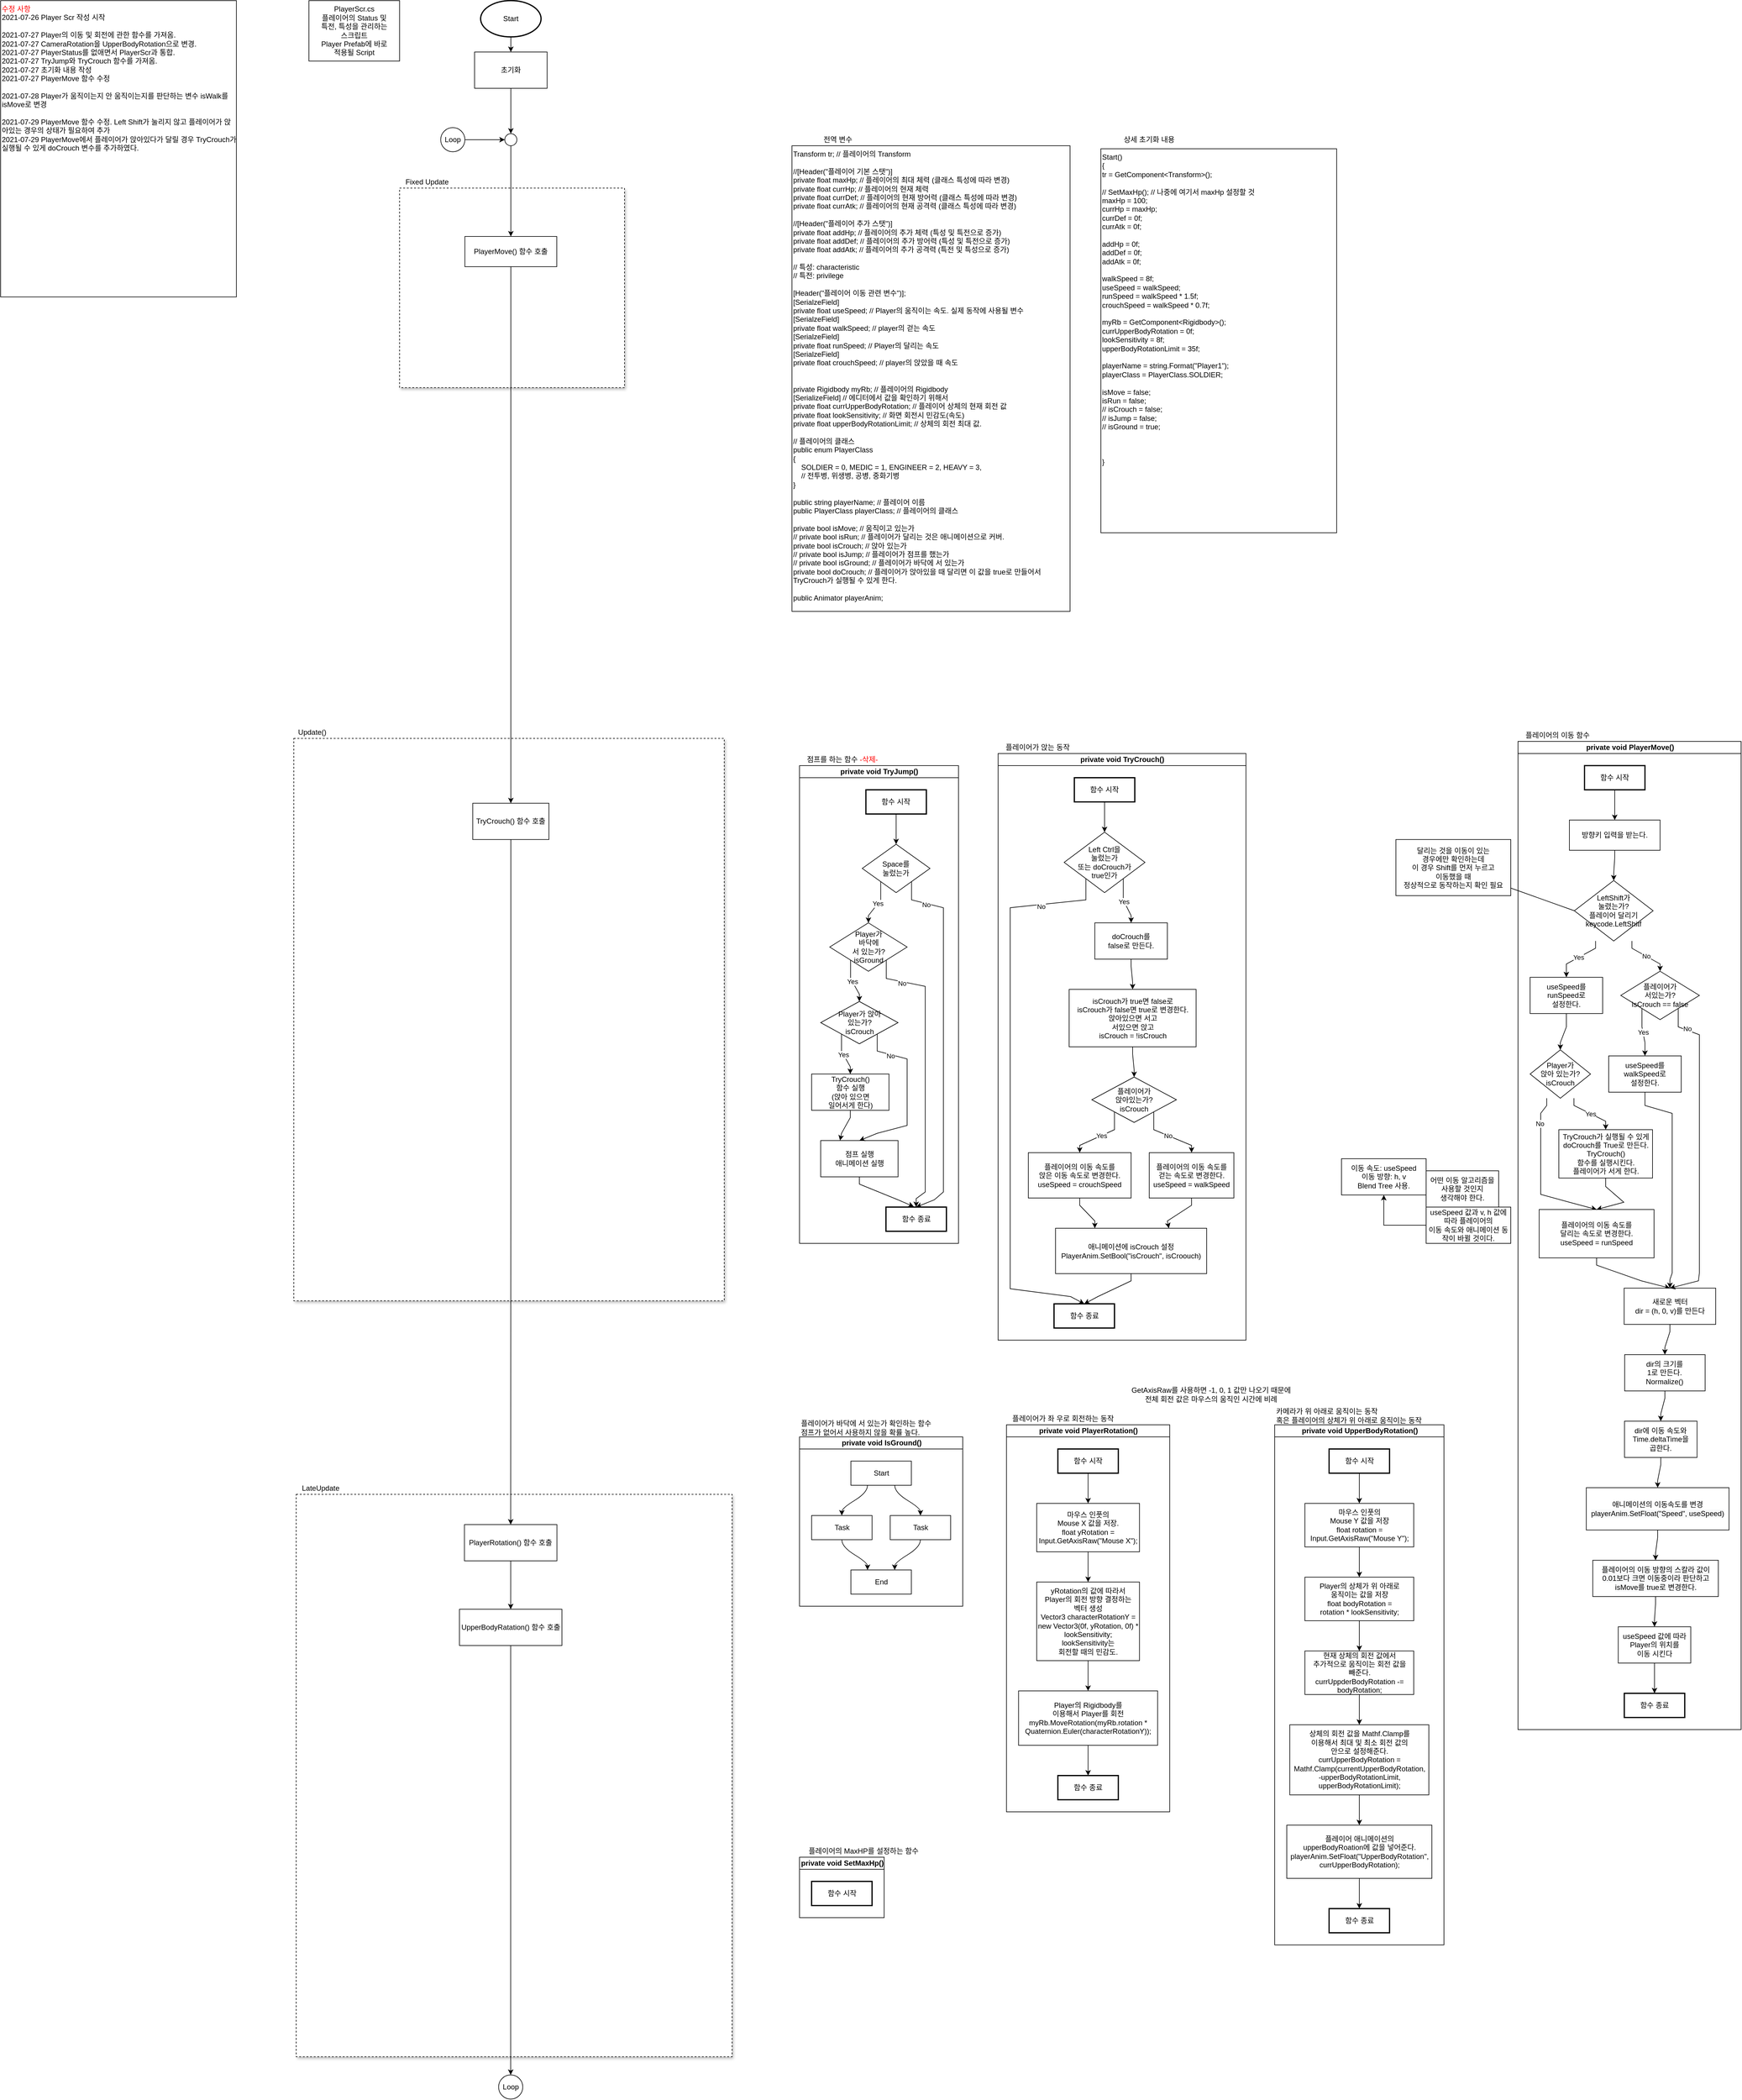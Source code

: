 <mxfile version="13.9.9" type="device"><diagram id="V0F2KRrK1Pfkh-RjJhN5" name="페이지-1"><mxGraphModel dx="2999" dy="1612" grid="1" gridSize="10" guides="1" tooltips="1" connect="1" arrows="1" fold="1" page="1" pageScale="1" pageWidth="827" pageHeight="1169" math="0" shadow="0"><root><mxCell id="0"/><mxCell id="1" parent="0"/><mxCell id="Kobq4BAjlG4EJE6gjgAI-9" value="" style="whiteSpace=wrap;html=1;dashed=1;shadow=1;" vertex="1" parent="1"><mxGeometry x="59" y="2500" width="721" height="930" as="geometry"/></mxCell><mxCell id="7qZHtQeG11-7zBUPtAtL-14" value="" style="rounded=0;whiteSpace=wrap;html=1;shadow=1;fontFamily=Helvetica;dashed=1;" parent="1" vertex="1"><mxGeometry x="55" y="1250" width="712" height="930" as="geometry"/></mxCell><mxCell id="7qZHtQeG11-7zBUPtAtL-5" value="" style="rounded=0;whiteSpace=wrap;html=1;fontFamily=Helvetica;dashed=1;shadow=1;" parent="1" vertex="1"><mxGeometry x="230" y="340" width="372" height="330" as="geometry"/></mxCell><mxCell id="lB25bxZqyWeQpfFWxxOu-1" value="" style="edgeStyle=orthogonalEdgeStyle;rounded=0;orthogonalLoop=1;jettySize=auto;html=1;" parent="1" source="lB25bxZqyWeQpfFWxxOu-2" target="lB25bxZqyWeQpfFWxxOu-3" edge="1"><mxGeometry relative="1" as="geometry"/></mxCell><mxCell id="lB25bxZqyWeQpfFWxxOu-2" value="Start" style="strokeWidth=2;html=1;shape=mxgraph.flowchart.start_1;whiteSpace=wrap;" parent="1" vertex="1"><mxGeometry x="364" y="30" width="100" height="60" as="geometry"/></mxCell><mxCell id="7qZHtQeG11-7zBUPtAtL-8" value="" style="edgeStyle=orthogonalEdgeStyle;rounded=0;orthogonalLoop=1;jettySize=auto;html=1;fontFamily=Helvetica;" parent="1" source="lB25bxZqyWeQpfFWxxOu-3" target="7qZHtQeG11-7zBUPtAtL-7" edge="1"><mxGeometry relative="1" as="geometry"/></mxCell><mxCell id="lB25bxZqyWeQpfFWxxOu-3" value="초기화" style="rounded=0;whiteSpace=wrap;html=1;" parent="1" vertex="1"><mxGeometry x="354" y="115" width="120" height="60" as="geometry"/></mxCell><mxCell id="lB25bxZqyWeQpfFWxxOu-4" value="PlayerScr.cs&lt;br&gt;플레이어의 Status 및&lt;br&gt;특전, 특성을 관리하는&lt;br&gt;스크립트&lt;br&gt;Player Prefab에 바로&lt;br&gt;적용될 Script" style="rounded=0;whiteSpace=wrap;html=1;" parent="1" vertex="1"><mxGeometry x="80" y="30" width="150" height="100" as="geometry"/></mxCell><mxCell id="lB25bxZqyWeQpfFWxxOu-6" value="&lt;span style=&quot;font-family: &amp;#34;helvetica&amp;#34;&quot;&gt;Transform tr; // 플레이어의 Transform&lt;br&gt;&lt;br&gt;//[Header(&quot;플레이어 기본 스탯&quot;)]&lt;/span&gt;&lt;br style=&quot;font-family: &amp;#34;helvetica&amp;#34;&quot;&gt;&lt;span style=&quot;font-family: &amp;#34;helvetica&amp;#34;&quot;&gt;private float maxHp; // 플레이어의 최대 체력 (클래스 특성에 따라 변경)&lt;/span&gt;&lt;br style=&quot;font-family: &amp;#34;helvetica&amp;#34;&quot;&gt;&lt;span style=&quot;font-family: &amp;#34;helvetica&amp;#34;&quot;&gt;private float currHp; // 플레이어의 현재 체력&lt;/span&gt;&lt;br style=&quot;font-family: &amp;#34;helvetica&amp;#34;&quot;&gt;&lt;span style=&quot;font-family: &amp;#34;helvetica&amp;#34;&quot;&gt;private float currDef; // 플레이어의 현재 방어력 (클래스 특성에 따라 변경)&lt;/span&gt;&lt;br style=&quot;font-family: &amp;#34;helvetica&amp;#34;&quot;&gt;&lt;span style=&quot;font-family: &amp;#34;helvetica&amp;#34;&quot;&gt;private float currAtk; // 플레이어의 현재 공격력 (클래스 특성에 따라 변경)&lt;/span&gt;&lt;br style=&quot;font-family: &amp;#34;helvetica&amp;#34;&quot;&gt;&lt;br&gt;//[Header(&quot;플레이어 추가 스탯&quot;)]&lt;br&gt;private float addHp; // 플레이어의 추가 체력 (특성 및 특전으로 증가)&lt;br&gt;private float addDef; // 플레이어의 추가 방어력 (특성 및 특전으로 증가)&lt;br&gt;private float addAtk; // 플레이어의 추가 공격력 (특전 및 특성으로 증가)&lt;br&gt;&lt;br&gt;// 특성: characteristic&lt;br&gt;// 특전: privilege&lt;br&gt;&lt;br&gt;[Header(&quot;플레이어 이동 관련 변수&quot;)];&lt;br&gt;[SerialzeField]&lt;br&gt;private float useSpeed; // Player의 움직이는 속도. 실제 동작에 사용될 변수&lt;br&gt;[SerialzeField]&lt;br&gt;private float walkSpeed; // player의 걷는 속도&lt;br&gt;[SerialzeField]&lt;br&gt;private float runSpeed; // Player의 달리는 속도&lt;br&gt;[SerialzeField]&lt;br&gt;private float crouchSpeed; // player의 앉았을 때 속도&lt;br&gt;&lt;br&gt;&lt;br&gt;private Rigidbody myRb; // 플레이어의 Rigidbody&lt;br&gt;[SerializeField] // 에디터에서 값을 확인하기 위해서&lt;br&gt;private float currUpperBodyRotation; // 플레이어 상체의 현재&amp;nbsp;회전 값&lt;br&gt;private float lookSensitivity; // 화면 회전시 민감도(속도)&lt;br&gt;&lt;span style=&quot;text-align: center&quot;&gt;private float upperBodyRotationLimit; // 상체의 회전 최대 값.&lt;/span&gt;&lt;br&gt;&lt;br&gt;// 플레이어의 클래스&lt;br&gt;public enum PlayerClass&lt;br&gt;{&lt;br&gt;&amp;nbsp; &amp;nbsp; SOLDIER = 0, MEDIC = 1, ENGINEER = 2, HEAVY = 3,&lt;br&gt;&amp;nbsp; &amp;nbsp; // 전투병, 위생병, 공병, 중화기병&lt;br&gt;}&lt;br&gt;&lt;br&gt;public string playerName; // 플레이어 이름&lt;br&gt;public PlayerClass playerClass; // 플레이어의 클래스&lt;br&gt;&lt;br&gt;private bool isMove; // 움직이고 있는가&lt;br&gt;// private bool isRun; // 플레이어가 달리는 것은 애니메이션으로 커버.&lt;br&gt;private bool isCrouch; // 앉아 있는가&lt;br&gt;// private bool isJump; // 플레이어가 점프를 했는가&lt;br&gt;// private bool isGround; // 플레이어가 바닥에 서 있는가&lt;br&gt;private bool doCrouch; // 플레이어가 앉아있을 때 달리면 이 값을 true로 만들어서 TryCrouch가 실행될 수 있게 한다.&lt;br&gt;&lt;br&gt;public Animator playerAnim;" style="rounded=0;whiteSpace=wrap;html=1;align=left;verticalAlign=top;" parent="1" vertex="1"><mxGeometry x="879" y="270" width="460" height="770" as="geometry"/></mxCell><mxCell id="lB25bxZqyWeQpfFWxxOu-7" value="전역 변수" style="text;html=1;strokeColor=none;fillColor=none;align=center;verticalAlign=middle;whiteSpace=wrap;rounded=0;" parent="1" vertex="1"><mxGeometry x="880" y="250" width="150" height="20" as="geometry"/></mxCell><mxCell id="lB25bxZqyWeQpfFWxxOu-8" value="Start()&lt;br&gt;{&lt;br&gt;tr = GetComponent&amp;lt;Transform&amp;gt;();&lt;br&gt;&lt;br&gt;// SetMaxHp(); // 나중에 여기서 maxHp 설정할 것&lt;br&gt;maxHp = 100;&lt;br&gt;currHp = maxHp;&lt;br&gt;currDef = 0f;&lt;br&gt;currAtk = 0f;&lt;br&gt;&lt;br&gt;addHp = 0f;&lt;br&gt;addDef = 0f;&lt;br&gt;addAtk = 0f;&lt;br&gt;&lt;br&gt;walkSpeed = 8f;&lt;br&gt;useSpeed = walkSpeed;&lt;br&gt;runSpeed = walkSpeed * 1.5f;&lt;br&gt;crouchSpeed = walkSpeed * 0.7f;&lt;br&gt;&lt;br&gt;myRb = GetComponent&amp;lt;Rigidbody&amp;gt;();&lt;br&gt;currUpperBodyRotation = 0f;&lt;br&gt;lookSensitivity = 8f;&lt;br&gt;upperBodyRotationLimit = 35f;&lt;br&gt;&lt;br&gt;playerName = string.Format(&quot;Player1&quot;);&lt;br&gt;playerClass = PlayerClass.SOLDIER;&lt;br&gt;&lt;br&gt;isMove = false;&lt;br&gt;isRun = false;&lt;br&gt;// isCrouch = false;&lt;br&gt;// isJump = false;&lt;br&gt;// isGround = true;&lt;br&gt;&lt;br&gt;&lt;br&gt;&lt;br&gt;}" style="rounded=0;whiteSpace=wrap;html=1;align=left;verticalAlign=top;" parent="1" vertex="1"><mxGeometry x="1390" y="275" width="390" height="635" as="geometry"/></mxCell><mxCell id="lB25bxZqyWeQpfFWxxOu-9" value="상세 초기화 내용" style="text;html=1;strokeColor=none;fillColor=none;align=center;verticalAlign=middle;whiteSpace=wrap;rounded=0;" parent="1" vertex="1"><mxGeometry x="1390" y="250" width="160" height="20" as="geometry"/></mxCell><mxCell id="gIxmjfL-Lif10dy3qZAR-3" value="private void PlayerMove()" style="swimlane;html=1;startSize=20;horizontal=1;childLayout=flowLayout;flowOrientation=north;resizable=0;interRankCellSpacing=50;containerType=tree;shadow=0;" parent="1" vertex="1"><mxGeometry x="2080" y="1255" width="369" height="1634" as="geometry"/></mxCell><mxCell id="3bIdBb9hjemFx2wWvx5p-3" style="edgeStyle=orthogonalEdgeStyle;rounded=0;orthogonalLoop=1;jettySize=auto;html=1;entryX=0.5;entryY=0;entryDx=0;entryDy=0;noEdgeStyle=1;orthogonal=1;" parent="gIxmjfL-Lif10dy3qZAR-3" source="gIxmjfL-Lif10dy3qZAR-5" target="3bIdBb9hjemFx2wWvx5p-4" edge="1"><mxGeometry relative="1" as="geometry"><Array as="points"><mxPoint x="160" y="92"/><mxPoint x="160" y="118"/></Array></mxGeometry></mxCell><mxCell id="gIxmjfL-Lif10dy3qZAR-5" value="함수 시작" style="strokeWidth=2;whiteSpace=wrap;html=1;" parent="gIxmjfL-Lif10dy3qZAR-3" vertex="1"><mxGeometry x="110" y="40" width="100" height="40" as="geometry"/></mxCell><mxCell id="gIxmjfL-Lif10dy3qZAR-10" value="LeftShift가&lt;br&gt;눌렸는가?&lt;br&gt;플레이어 달리기&lt;br&gt;keycode.LeftShitf" style="html=1;shape=mxgraph.flowchart.decision;whiteSpace=wrap;align=center;" parent="gIxmjfL-Lif10dy3qZAR-3" vertex="1"><mxGeometry x="93.203" y="230" width="130.26" height="100" as="geometry"/></mxCell><mxCell id="gIxmjfL-Lif10dy3qZAR-15" style="edgeStyle=orthogonalEdgeStyle;rounded=0;orthogonalLoop=1;jettySize=auto;html=1;entryX=0.5;entryY=0;entryDx=0;entryDy=0;noEdgeStyle=1;orthogonal=1;" parent="gIxmjfL-Lif10dy3qZAR-3" source="gIxmjfL-Lif10dy3qZAR-16" target="gIxmjfL-Lif10dy3qZAR-17" edge="1"><mxGeometry relative="1" as="geometry"><Array as="points"><mxPoint x="225.776" y="1536"/><mxPoint x="225.776" y="1562"/></Array></mxGeometry></mxCell><mxCell id="gIxmjfL-Lif10dy3qZAR-16" value="useSpeed 값에 따라&lt;br&gt;Player의 위치를&lt;br&gt;이동 시킨다" style="rounded=0;whiteSpace=wrap;html=1;align=center;" parent="gIxmjfL-Lif10dy3qZAR-3" vertex="1"><mxGeometry x="165.776" y="1464" width="120" height="60" as="geometry"/></mxCell><mxCell id="gIxmjfL-Lif10dy3qZAR-17" value="함수 종료" style="strokeWidth=2;whiteSpace=wrap;html=1;" parent="gIxmjfL-Lif10dy3qZAR-3" vertex="1"><mxGeometry x="175.776" y="1574" width="100" height="40" as="geometry"/></mxCell><mxCell id="gIxmjfL-Lif10dy3qZAR-18" value="Yes" style="edgeStyle=orthogonalEdgeStyle;rounded=0;orthogonalLoop=1;jettySize=auto;html=1;entryX=0.5;entryY=0;entryDx=0;entryDy=0;noEdgeStyle=1;orthogonal=1;" parent="gIxmjfL-Lif10dy3qZAR-3" source="gIxmjfL-Lif10dy3qZAR-10" target="7qZHtQeG11-7zBUPtAtL-89" edge="1"><mxGeometry relative="1" as="geometry"><mxPoint x="4558.561" y="6525" as="sourcePoint"/><Array as="points"><mxPoint x="128.268" y="342"/><mxPoint x="80" y="368"/></Array></mxGeometry></mxCell><mxCell id="gIxmjfL-Lif10dy3qZAR-19" value="No" style="edgeStyle=orthogonalEdgeStyle;rounded=0;orthogonalLoop=1;jettySize=auto;html=1;entryX=0.5;entryY=0;entryDx=0;entryDy=0;noEdgeStyle=1;orthogonal=1;" parent="gIxmjfL-Lif10dy3qZAR-3" source="gIxmjfL-Lif10dy3qZAR-20" target="gIxmjfL-Lif10dy3qZAR-25" edge="1"><mxGeometry x="-0.648" y="-2" relative="1" as="geometry"><Array as="points"><mxPoint x="47.5" y="602"/><mxPoint x="37.5" y="615"/><mxPoint x="37.5" y="749"/><mxPoint x="85" y="762"/></Array><mxPoint as="offset"/></mxGeometry></mxCell><mxCell id="gIxmjfL-Lif10dy3qZAR-20" value="Player가&lt;br&gt;앉아 있는가?&lt;br&gt;isCrouch" style="html=1;shape=mxgraph.flowchart.decision;whiteSpace=wrap;align=center;" parent="gIxmjfL-Lif10dy3qZAR-3" vertex="1"><mxGeometry x="20" y="510" width="100" height="80" as="geometry"/></mxCell><mxCell id="gIxmjfL-Lif10dy3qZAR-21" value="Yes" style="edgeStyle=orthogonalEdgeStyle;rounded=0;orthogonalLoop=1;jettySize=auto;html=1;entryX=0.5;entryY=0;entryDx=0;entryDy=0;entryPerimeter=0;noEdgeStyle=1;orthogonal=1;" parent="gIxmjfL-Lif10dy3qZAR-3" source="gIxmjfL-Lif10dy3qZAR-20" target="gIxmjfL-Lif10dy3qZAR-23" edge="1"><mxGeometry relative="1" as="geometry"><mxPoint x="4583.561" y="6575" as="sourcePoint"/><Array as="points"><mxPoint x="92.5" y="602"/><mxPoint x="145" y="628"/></Array></mxGeometry></mxCell><mxCell id="gIxmjfL-Lif10dy3qZAR-22" style="edgeStyle=orthogonalEdgeStyle;rounded=0;orthogonalLoop=1;jettySize=auto;html=1;entryX=0.5;entryY=0;entryDx=0;entryDy=0;noEdgeStyle=1;orthogonal=1;" parent="gIxmjfL-Lif10dy3qZAR-3" source="gIxmjfL-Lif10dy3qZAR-23" target="gIxmjfL-Lif10dy3qZAR-25" edge="1"><mxGeometry relative="1" as="geometry"><Array as="points"><mxPoint x="145" y="736"/><mxPoint x="175" y="762"/></Array></mxGeometry></mxCell><mxCell id="gIxmjfL-Lif10dy3qZAR-23" value="TryCrouch가 실행될 수 있게 doCrouch를 True로 만든다.&lt;br&gt;TryCrouch()&lt;br&gt;함수를 실행시킨다.&lt;br&gt;플레이어가 서게 한다." style="rounded=0;whiteSpace=wrap;html=1;fontFamily=Helvetica;fontSize=12;fontColor=#000000;align=center;strokeColor=#000000;fillColor=#ffffff;" parent="gIxmjfL-Lif10dy3qZAR-3" vertex="1"><mxGeometry x="67.5" y="642" width="155" height="80" as="geometry"/></mxCell><mxCell id="gIxmjfL-Lif10dy3qZAR-24" style="edgeStyle=orthogonalEdgeStyle;rounded=0;orthogonalLoop=1;jettySize=auto;html=1;entryX=0.5;entryY=0;entryDx=0;entryDy=0;noEdgeStyle=1;orthogonal=1;" parent="gIxmjfL-Lif10dy3qZAR-3" source="gIxmjfL-Lif10dy3qZAR-25" target="3bIdBb9hjemFx2wWvx5p-8" edge="1"><mxGeometry relative="1" as="geometry"><Array as="points"><mxPoint x="130" y="866"/><mxPoint x="204.133" y="892"/></Array></mxGeometry></mxCell><mxCell id="gIxmjfL-Lif10dy3qZAR-25" value="플레이어의 이동 속도를&lt;br&gt;달리는 속도로 변경한다.&lt;br&gt;useSpeed = runSpeed" style="rounded=0;whiteSpace=wrap;html=1;fontFamily=Helvetica;fontSize=12;fontColor=#000000;align=center;strokeColor=#000000;fillColor=#ffffff;" parent="gIxmjfL-Lif10dy3qZAR-3" vertex="1"><mxGeometry x="35" y="774" width="190" height="80" as="geometry"/></mxCell><mxCell id="gIxmjfL-Lif10dy3qZAR-29" style="edgeStyle=orthogonalEdgeStyle;rounded=0;orthogonalLoop=1;jettySize=auto;html=1;entryX=0.5;entryY=0;entryDx=0;entryDy=0;noEdgeStyle=1;orthogonal=1;" parent="gIxmjfL-Lif10dy3qZAR-3" source="gIxmjfL-Lif10dy3qZAR-30" target="3bIdBb9hjemFx2wWvx5p-6" edge="1"><mxGeometry relative="1" as="geometry"><Array as="points"><mxPoint x="230.994" y="1316"/><mxPoint x="227.516" y="1342"/></Array></mxGeometry></mxCell><mxCell id="gIxmjfL-Lif10dy3qZAR-30" value="애니메이션의 이동속도를 변경&lt;br&gt;&lt;span style=&quot;color: rgb(0 , 0 , 0) ; font-family: &amp;#34;helvetica&amp;#34; ; font-size: 12px ; font-style: normal ; font-weight: 400 ; letter-spacing: normal ; text-align: center ; text-indent: 0px ; text-transform: none ; word-spacing: 0px ; background-color: rgb(248 , 249 , 250) ; display: inline ; float: none&quot;&gt;playerAnim.SetFloat(&quot;Speed&quot;, useSpeed)&lt;/span&gt;" style="rounded=0;whiteSpace=wrap;html=1;fontFamily=Helvetica;fontSize=12;fontColor=#000000;align=center;strokeColor=#000000;fillColor=#ffffff;" parent="gIxmjfL-Lif10dy3qZAR-3" vertex="1"><mxGeometry x="112.934" y="1234" width="236.12" height="70" as="geometry"/></mxCell><mxCell id="7qZHtQeG11-7zBUPtAtL-90" style="edgeStyle=orthogonalEdgeStyle;rounded=0;orthogonalLoop=1;jettySize=auto;html=1;entryX=0.5;entryY=0;entryDx=0;entryDy=0;entryPerimeter=0;fontFamily=Helvetica;noEdgeStyle=1;orthogonal=1;" parent="gIxmjfL-Lif10dy3qZAR-3" source="7qZHtQeG11-7zBUPtAtL-89" target="gIxmjfL-Lif10dy3qZAR-20" edge="1"><mxGeometry relative="1" as="geometry"><Array as="points"><mxPoint x="80" y="472"/><mxPoint x="70" y="498"/></Array></mxGeometry></mxCell><mxCell id="7qZHtQeG11-7zBUPtAtL-89" value="useSpeed를 runSpeed로&lt;br&gt;설정한다." style="rounded=0;whiteSpace=wrap;html=1;shadow=0;fontFamily=Helvetica;align=center;" parent="gIxmjfL-Lif10dy3qZAR-3" vertex="1"><mxGeometry x="20" y="390" width="120" height="60" as="geometry"/></mxCell><mxCell id="7qZHtQeG11-7zBUPtAtL-92" value="No" style="edgeStyle=orthogonalEdgeStyle;rounded=0;orthogonalLoop=1;jettySize=auto;html=1;entryX=0.5;entryY=0;entryDx=0;entryDy=0;noEdgeStyle=1;orthogonal=1;" parent="gIxmjfL-Lif10dy3qZAR-3" source="gIxmjfL-Lif10dy3qZAR-10" target="Kobq4BAjlG4EJE6gjgAI-3" edge="1"><mxGeometry relative="1" as="geometry"><Array as="points"><mxPoint x="188.398" y="342"/><mxPoint x="235" y="368"/></Array><mxPoint x="3228.125" y="3570" as="sourcePoint"/></mxGeometry></mxCell><mxCell id="7qZHtQeG11-7zBUPtAtL-96" style="edgeStyle=orthogonalEdgeStyle;rounded=0;orthogonalLoop=1;jettySize=auto;html=1;entryX=0.5;entryY=0;entryDx=0;entryDy=0;fontFamily=Helvetica;noEdgeStyle=1;orthogonal=1;" parent="gIxmjfL-Lif10dy3qZAR-3" source="7qZHtQeG11-7zBUPtAtL-94" target="3bIdBb9hjemFx2wWvx5p-8" edge="1"><mxGeometry relative="1" as="geometry"><Array as="points"><mxPoint x="210" y="602"/><mxPoint x="255" y="615"/><mxPoint x="255" y="749"/><mxPoint x="255" y="749"/><mxPoint x="255" y="879"/><mxPoint x="251.267" y="890"/></Array></mxGeometry></mxCell><mxCell id="7qZHtQeG11-7zBUPtAtL-94" value="useSpeed를 walkSpeed로&lt;br&gt;설정한다." style="rounded=0;whiteSpace=wrap;html=1;shadow=0;fontFamily=Helvetica;align=center;" parent="gIxmjfL-Lif10dy3qZAR-3" vertex="1"><mxGeometry x="150" y="520" width="120" height="60" as="geometry"/></mxCell><mxCell id="3bIdBb9hjemFx2wWvx5p-5" style="edgeStyle=orthogonalEdgeStyle;rounded=0;orthogonalLoop=1;jettySize=auto;html=1;entryX=0.5;entryY=0;entryDx=0;entryDy=0;entryPerimeter=0;noEdgeStyle=1;orthogonal=1;" parent="gIxmjfL-Lif10dy3qZAR-3" source="3bIdBb9hjemFx2wWvx5p-4" target="gIxmjfL-Lif10dy3qZAR-10" edge="1"><mxGeometry relative="1" as="geometry"><Array as="points"><mxPoint x="160" y="192"/><mxPoint x="158.333" y="218"/></Array></mxGeometry></mxCell><mxCell id="3bIdBb9hjemFx2wWvx5p-4" value="방향키 입력을 받는다." style="whiteSpace=wrap;html=1;" parent="gIxmjfL-Lif10dy3qZAR-3" vertex="1"><mxGeometry x="85" y="130" width="150" height="50" as="geometry"/></mxCell><mxCell id="3bIdBb9hjemFx2wWvx5p-7" style="edgeStyle=orthogonalEdgeStyle;rounded=0;orthogonalLoop=1;jettySize=auto;html=1;entryX=0.5;entryY=0;entryDx=0;entryDy=0;noEdgeStyle=1;orthogonal=1;" parent="gIxmjfL-Lif10dy3qZAR-3" source="3bIdBb9hjemFx2wWvx5p-6" target="gIxmjfL-Lif10dy3qZAR-16" edge="1"><mxGeometry relative="1" as="geometry"><Array as="points"><mxPoint x="227.516" y="1426"/><mxPoint x="225.776" y="1452"/></Array></mxGeometry></mxCell><mxCell id="3bIdBb9hjemFx2wWvx5p-6" value="&lt;span style=&quot;color: rgb(0 , 0 , 0) ; font-family: &amp;#34;helvetica&amp;#34; ; font-size: 12px ; font-style: normal ; font-weight: 400 ; letter-spacing: normal ; text-align: center ; text-indent: 0px ; text-transform: none ; word-spacing: 0px ; background-color: rgb(248 , 249 , 250) ; display: inline ; float: none&quot;&gt;플레이어의 이동 방향의 스칼라 값이&lt;br&gt;0.01보다 크면 이동중이라 판단하고&lt;br&gt;isMove를 true로 변경한다.&lt;/span&gt;" style="whiteSpace=wrap;html=1;" parent="gIxmjfL-Lif10dy3qZAR-3" vertex="1"><mxGeometry x="123.691" y="1354" width="207.65" height="60" as="geometry"/></mxCell><mxCell id="3bIdBb9hjemFx2wWvx5p-8" value="새로운 벡터&lt;br&gt;dir = (h, 0, v)를 만든다" style="whiteSpace=wrap;html=1;" parent="gIxmjfL-Lif10dy3qZAR-3" vertex="1"><mxGeometry x="175.567" y="904" width="151.4" height="60" as="geometry"/></mxCell><mxCell id="3bIdBb9hjemFx2wWvx5p-9" value="dir의 크기를&lt;br&gt;1로 만든다.&lt;br&gt;Normalize()" style="whiteSpace=wrap;html=1;" parent="gIxmjfL-Lif10dy3qZAR-3" vertex="1"><mxGeometry x="176.41" y="1014" width="133.09" height="60" as="geometry"/></mxCell><mxCell id="3bIdBb9hjemFx2wWvx5p-11" style="edgeStyle=orthogonalEdgeStyle;rounded=0;orthogonalLoop=1;jettySize=auto;html=1;entryX=0.5;entryY=0;entryDx=0;entryDy=0;noEdgeStyle=1;orthogonal=1;" parent="gIxmjfL-Lif10dy3qZAR-3" source="3bIdBb9hjemFx2wWvx5p-8" target="3bIdBb9hjemFx2wWvx5p-9" edge="1"><mxGeometry relative="1" as="geometry"><Array as="points"><mxPoint x="251.267" y="976"/><mxPoint x="242.955" y="1002"/></Array></mxGeometry></mxCell><mxCell id="3bIdBb9hjemFx2wWvx5p-15" style="edgeStyle=orthogonalEdgeStyle;rounded=0;orthogonalLoop=1;jettySize=auto;html=1;entryX=0.5;entryY=0;entryDx=0;entryDy=0;noEdgeStyle=1;orthogonal=1;" parent="gIxmjfL-Lif10dy3qZAR-3" source="3bIdBb9hjemFx2wWvx5p-10" target="gIxmjfL-Lif10dy3qZAR-30" edge="1"><mxGeometry relative="1" as="geometry"><Array as="points"><mxPoint x="236.169" y="1196"/><mxPoint x="230.994" y="1222"/></Array></mxGeometry></mxCell><mxCell id="3bIdBb9hjemFx2wWvx5p-10" value="dir에 이동 속도와&lt;br&gt;Time.deltaTime을&lt;br&gt;곱한다." style="whiteSpace=wrap;html=1;" parent="gIxmjfL-Lif10dy3qZAR-3" vertex="1"><mxGeometry x="176.169" y="1124" width="120" height="60" as="geometry"/></mxCell><mxCell id="3bIdBb9hjemFx2wWvx5p-12" style="edgeStyle=orthogonalEdgeStyle;rounded=0;orthogonalLoop=1;jettySize=auto;html=1;entryX=0.5;entryY=0;entryDx=0;entryDy=0;noEdgeStyle=1;orthogonal=1;" parent="gIxmjfL-Lif10dy3qZAR-3" source="3bIdBb9hjemFx2wWvx5p-9" target="3bIdBb9hjemFx2wWvx5p-10" edge="1"><mxGeometry relative="1" as="geometry"><Array as="points"><mxPoint x="242.955" y="1086"/><mxPoint x="236.169" y="1112"/></Array></mxGeometry></mxCell><mxCell id="Kobq4BAjlG4EJE6gjgAI-4" value="Yes" style="edgeStyle=orthogonalEdgeStyle;rounded=0;orthogonalLoop=1;jettySize=auto;html=1;entryX=0.5;entryY=0;entryDx=0;entryDy=0;noEdgeStyle=1;orthogonal=1;" edge="1" parent="gIxmjfL-Lif10dy3qZAR-3" source="Kobq4BAjlG4EJE6gjgAI-3" target="7qZHtQeG11-7zBUPtAtL-94"><mxGeometry relative="1" as="geometry"><Array as="points"><mxPoint x="205" y="472"/><mxPoint x="210" y="498"/></Array></mxGeometry></mxCell><mxCell id="Kobq4BAjlG4EJE6gjgAI-5" value="No" style="edgeStyle=orthogonalEdgeStyle;rounded=0;orthogonalLoop=1;jettySize=auto;html=1;entryX=0.5;entryY=0;entryDx=0;entryDy=0;noEdgeStyle=1;orthogonal=1;" edge="1" parent="gIxmjfL-Lif10dy3qZAR-3" source="Kobq4BAjlG4EJE6gjgAI-3" target="3bIdBb9hjemFx2wWvx5p-8"><mxGeometry x="-0.825" y="2" relative="1" as="geometry"><Array as="points"><mxPoint x="265" y="472"/><mxPoint x="300" y="485"/><mxPoint x="300" y="615"/><mxPoint x="300" y="615"/><mxPoint x="300" y="749"/><mxPoint x="300" y="749"/><mxPoint x="300" y="879"/><mxPoint x="298.4" y="892"/></Array><mxPoint y="-1" as="offset"/></mxGeometry></mxCell><mxCell id="Kobq4BAjlG4EJE6gjgAI-3" value="플레이어가&lt;br&gt;서있는가?&lt;br&gt;isCrouch == false" style="rhombus;whiteSpace=wrap;html=1;" vertex="1" parent="gIxmjfL-Lif10dy3qZAR-3"><mxGeometry x="170" y="380" width="130" height="80" as="geometry"/></mxCell><mxCell id="gIxmjfL-Lif10dy3qZAR-31" value="어떤 이동 알고리즘을&lt;br&gt;사용할 것인지&lt;br&gt;생각해야 한다." style="rounded=0;whiteSpace=wrap;html=1;" parent="1" vertex="1"><mxGeometry x="1928" y="1965" width="120" height="60" as="geometry"/></mxCell><mxCell id="gIxmjfL-Lif10dy3qZAR-32" value="" style="edgeStyle=orthogonalEdgeStyle;rounded=0;orthogonalLoop=1;jettySize=auto;html=1;exitX=0;exitY=0.5;exitDx=0;exitDy=0;" parent="1" source="gIxmjfL-Lif10dy3qZAR-33" target="gIxmjfL-Lif10dy3qZAR-34" edge="1"><mxGeometry relative="1" as="geometry"/></mxCell><mxCell id="gIxmjfL-Lif10dy3qZAR-33" value="useSpeed 값과 v, h 값에 따라 플레이어의&lt;br&gt;이동 속도와 애니메이션 동작이 바뀔 것이다." style="rounded=0;whiteSpace=wrap;html=1;" parent="1" vertex="1"><mxGeometry x="1928" y="2025" width="140" height="60" as="geometry"/></mxCell><mxCell id="gIxmjfL-Lif10dy3qZAR-34" value="이동 속도: useSpeed&lt;br&gt;이동 방향: h, v&lt;br&gt;Blend Tree 사용." style="rounded=0;whiteSpace=wrap;html=1;" parent="1" vertex="1"><mxGeometry x="1788" y="1945" width="140" height="60" as="geometry"/></mxCell><mxCell id="gIxmjfL-Lif10dy3qZAR-35" value="플레이어의 이동 함수" style="text;html=1;align=center;verticalAlign=middle;resizable=0;points=[];autosize=1;" parent="1" vertex="1"><mxGeometry x="2080" y="1235" width="130" height="20" as="geometry"/></mxCell><mxCell id="gIxmjfL-Lif10dy3qZAR-36" value="private void PlayerRotation()" style="swimlane;html=1;startSize=20;horizontal=1;childLayout=flowLayout;flowOrientation=north;resizable=0;interRankCellSpacing=50;containerType=tree;shadow=0;" parent="1" vertex="1"><mxGeometry x="1233.85" y="2385" width="270" height="640" as="geometry"/></mxCell><mxCell id="gIxmjfL-Lif10dy3qZAR-37" value="함수 시작" style="strokeWidth=2;whiteSpace=wrap;html=1;" parent="gIxmjfL-Lif10dy3qZAR-36" vertex="1"><mxGeometry x="85" y="40" width="100" height="40" as="geometry"/></mxCell><mxCell id="gIxmjfL-Lif10dy3qZAR-38" value="" style="edgeStyle=orthogonalEdgeStyle;rounded=0;orthogonalLoop=1;jettySize=auto;html=1;noEdgeStyle=1;orthogonal=1;" parent="gIxmjfL-Lif10dy3qZAR-36" source="gIxmjfL-Lif10dy3qZAR-37" target="gIxmjfL-Lif10dy3qZAR-39" edge="1"><mxGeometry relative="1" as="geometry"><Array as="points"><mxPoint x="135" y="92"/><mxPoint x="135" y="118"/></Array></mxGeometry></mxCell><mxCell id="gIxmjfL-Lif10dy3qZAR-39" value="마우스 인풋의&lt;br&gt;Mouse X 값을 저장.&lt;br&gt;float yRotation = Input.GetAxisRaw(&quot;Mouse X&quot;);" style="whiteSpace=wrap;html=1;" parent="gIxmjfL-Lif10dy3qZAR-36" vertex="1"><mxGeometry x="50" y="130" width="170" height="80" as="geometry"/></mxCell><mxCell id="gIxmjfL-Lif10dy3qZAR-40" value="함수 종료" style="strokeWidth=2;whiteSpace=wrap;html=1;" parent="gIxmjfL-Lif10dy3qZAR-36" vertex="1"><mxGeometry x="85" y="580" width="100" height="40" as="geometry"/></mxCell><mxCell id="gIxmjfL-Lif10dy3qZAR-41" value="" style="edgeStyle=orthogonalEdgeStyle;rounded=0;orthogonalLoop=1;jettySize=auto;html=1;noEdgeStyle=1;orthogonal=1;" parent="gIxmjfL-Lif10dy3qZAR-36" source="gIxmjfL-Lif10dy3qZAR-39" target="gIxmjfL-Lif10dy3qZAR-42" edge="1"><mxGeometry relative="1" as="geometry"><mxPoint x="1479.85" y="2785" as="sourcePoint"/><Array as="points"><mxPoint x="135" y="222"/><mxPoint x="135" y="248"/></Array></mxGeometry></mxCell><mxCell id="gIxmjfL-Lif10dy3qZAR-42" value="yRotation의 값에 따라서&lt;br&gt;Player의 회전 방향 결정하는&lt;br&gt;벡터 생성&lt;br&gt;Vector3 characterRotationY = new Vector3(0f, yRotation, 0f) * lookSensitivity;&lt;br&gt;lookSensitivity는&lt;br&gt;회전할 때의 민감도." style="whiteSpace=wrap;html=1;" parent="gIxmjfL-Lif10dy3qZAR-36" vertex="1"><mxGeometry x="50" y="260" width="170" height="130" as="geometry"/></mxCell><mxCell id="gIxmjfL-Lif10dy3qZAR-43" value="" style="edgeStyle=orthogonalEdgeStyle;rounded=0;orthogonalLoop=1;jettySize=auto;html=1;noEdgeStyle=1;orthogonal=1;" parent="gIxmjfL-Lif10dy3qZAR-36" source="gIxmjfL-Lif10dy3qZAR-42" target="gIxmjfL-Lif10dy3qZAR-45" edge="1"><mxGeometry relative="1" as="geometry"><mxPoint x="1439.85" y="2865" as="sourcePoint"/><Array as="points"><mxPoint x="135" y="402"/><mxPoint x="135" y="428"/></Array></mxGeometry></mxCell><mxCell id="gIxmjfL-Lif10dy3qZAR-44" style="edgeStyle=orthogonalEdgeStyle;rounded=0;orthogonalLoop=1;jettySize=auto;html=1;entryX=0.5;entryY=0;entryDx=0;entryDy=0;noEdgeStyle=1;orthogonal=1;" parent="gIxmjfL-Lif10dy3qZAR-36" source="gIxmjfL-Lif10dy3qZAR-45" target="gIxmjfL-Lif10dy3qZAR-40" edge="1"><mxGeometry relative="1" as="geometry"><Array as="points"><mxPoint x="135" y="542"/><mxPoint x="135" y="568"/></Array></mxGeometry></mxCell><mxCell id="gIxmjfL-Lif10dy3qZAR-45" value="Player의 Rigidbody를&lt;br&gt;이용해서 Player를 회전&lt;br&gt;myRb.MoveRotation(myRb.rotation * Quaternion.Euler(characterRotationY));" style="whiteSpace=wrap;html=1;" parent="gIxmjfL-Lif10dy3qZAR-36" vertex="1"><mxGeometry x="20" y="440" width="230" height="90" as="geometry"/></mxCell><mxCell id="gIxmjfL-Lif10dy3qZAR-46" value="private void UpperBodyRotation()" style="swimlane;html=1;startSize=20;horizontal=1;childLayout=flowLayout;flowOrientation=north;resizable=0;interRankCellSpacing=50;containerType=tree;shadow=0;" parent="1" vertex="1"><mxGeometry x="1677.5" y="2385" width="280" height="860" as="geometry"/></mxCell><mxCell id="gIxmjfL-Lif10dy3qZAR-47" value="함수 시작" style="strokeWidth=2;whiteSpace=wrap;html=1;" parent="gIxmjfL-Lif10dy3qZAR-46" vertex="1"><mxGeometry x="90" y="40" width="100" height="40" as="geometry"/></mxCell><mxCell id="gIxmjfL-Lif10dy3qZAR-48" value="" style="edgeStyle=orthogonalEdgeStyle;rounded=0;orthogonalLoop=1;jettySize=auto;html=1;noEdgeStyle=1;orthogonal=1;" parent="gIxmjfL-Lif10dy3qZAR-46" source="gIxmjfL-Lif10dy3qZAR-47" target="gIxmjfL-Lif10dy3qZAR-49" edge="1"><mxGeometry relative="1" as="geometry"><Array as="points"><mxPoint x="140" y="92"/><mxPoint x="140" y="118"/></Array></mxGeometry></mxCell><mxCell id="gIxmjfL-Lif10dy3qZAR-49" value="마우스 인풋의&lt;br&gt;Mouse Y 값을 저장&lt;br&gt;float rotation = Input.GetAxisRaw(&quot;Mouse Y&quot;);" style="whiteSpace=wrap;html=1;" parent="gIxmjfL-Lif10dy3qZAR-46" vertex="1"><mxGeometry x="50" y="130" width="180" height="72" as="geometry"/></mxCell><mxCell id="gIxmjfL-Lif10dy3qZAR-50" value="" style="edgeStyle=orthogonalEdgeStyle;rounded=0;orthogonalLoop=1;jettySize=auto;html=1;noEdgeStyle=1;orthogonal=1;" parent="gIxmjfL-Lif10dy3qZAR-46" source="gIxmjfL-Lif10dy3qZAR-49" target="gIxmjfL-Lif10dy3qZAR-51" edge="1"><mxGeometry relative="1" as="geometry"><mxPoint x="2008.5" y="2945" as="sourcePoint"/><Array as="points"><mxPoint x="140" y="214"/><mxPoint x="140" y="240"/></Array></mxGeometry></mxCell><mxCell id="gIxmjfL-Lif10dy3qZAR-51" value="Player의 상체가 위 아래로&lt;br&gt;움직이는 값을 저장&lt;br&gt;float bodyRotation =&lt;br&gt;rotation * lookSensitivity;" style="whiteSpace=wrap;html=1;" parent="gIxmjfL-Lif10dy3qZAR-46" vertex="1"><mxGeometry x="50" y="252" width="180" height="72" as="geometry"/></mxCell><mxCell id="gIxmjfL-Lif10dy3qZAR-52" value="" style="edgeStyle=orthogonalEdgeStyle;rounded=0;orthogonalLoop=1;jettySize=auto;html=1;noEdgeStyle=1;orthogonal=1;" parent="gIxmjfL-Lif10dy3qZAR-46" source="gIxmjfL-Lif10dy3qZAR-51" target="gIxmjfL-Lif10dy3qZAR-53" edge="1"><mxGeometry relative="1" as="geometry"><mxPoint x="1988.5" y="3027" as="sourcePoint"/><Array as="points"><mxPoint x="140" y="336"/><mxPoint x="140" y="362"/></Array></mxGeometry></mxCell><mxCell id="gIxmjfL-Lif10dy3qZAR-53" value="현재 상체의 회전 값에서&lt;br&gt;추가적으로 움직이는 회전 값을&lt;br&gt;빼준다.&lt;br&gt;currUppderBodyRotation -= bodyRotation;" style="whiteSpace=wrap;html=1;" parent="gIxmjfL-Lif10dy3qZAR-46" vertex="1"><mxGeometry x="50" y="374" width="180" height="72" as="geometry"/></mxCell><mxCell id="gIxmjfL-Lif10dy3qZAR-54" value="" style="edgeStyle=orthogonalEdgeStyle;rounded=0;orthogonalLoop=1;jettySize=auto;html=1;noEdgeStyle=1;orthogonal=1;" parent="gIxmjfL-Lif10dy3qZAR-46" source="gIxmjfL-Lif10dy3qZAR-53" target="gIxmjfL-Lif10dy3qZAR-55" edge="1"><mxGeometry relative="1" as="geometry"><mxPoint x="1968.5" y="3109" as="sourcePoint"/><Array as="points"><mxPoint x="140" y="458"/><mxPoint x="140" y="484"/></Array></mxGeometry></mxCell><mxCell id="gIxmjfL-Lif10dy3qZAR-55" value="상체의 회전 값을 Mathf.Clamp를&lt;br&gt;이용해서 최대 및 최소 회전 값의&lt;br&gt;안으로 설정해준다.&lt;br&gt;currUpperBodyRotation =&lt;br&gt;Mathf.Clamp(currentUpperBodyRotation,&lt;br&gt;-upperBodyRotationLimit,&lt;br&gt;upperBodyRotationLimit);" style="whiteSpace=wrap;html=1;" parent="gIxmjfL-Lif10dy3qZAR-46" vertex="1"><mxGeometry x="25" y="496" width="230" height="116" as="geometry"/></mxCell><mxCell id="gIxmjfL-Lif10dy3qZAR-56" value="" style="edgeStyle=orthogonalEdgeStyle;rounded=0;orthogonalLoop=1;jettySize=auto;html=1;noEdgeStyle=1;orthogonal=1;" parent="gIxmjfL-Lif10dy3qZAR-46" source="gIxmjfL-Lif10dy3qZAR-55" target="gIxmjfL-Lif10dy3qZAR-58" edge="1"><mxGeometry relative="1" as="geometry"><mxPoint x="1952.5" y="3111.0" as="sourcePoint"/><Array as="points"><mxPoint x="140" y="624"/><mxPoint x="140" y="650"/></Array></mxGeometry></mxCell><mxCell id="gIxmjfL-Lif10dy3qZAR-57" style="edgeStyle=orthogonalEdgeStyle;rounded=0;orthogonalLoop=1;jettySize=auto;html=1;entryX=0.5;entryY=0;entryDx=0;entryDy=0;noEdgeStyle=1;orthogonal=1;" parent="gIxmjfL-Lif10dy3qZAR-46" source="gIxmjfL-Lif10dy3qZAR-58" target="gIxmjfL-Lif10dy3qZAR-59" edge="1"><mxGeometry relative="1" as="geometry"><Array as="points"><mxPoint x="140" y="762"/><mxPoint x="140" y="788"/></Array></mxGeometry></mxCell><mxCell id="gIxmjfL-Lif10dy3qZAR-58" value="플레이어 애니메이션의&lt;br&gt;upperBodyRoation에 값을 넣어준다.&lt;br&gt;playerAnim.SetFloat(&quot;UpperBodyRotation&quot;, currUpperBodyRotation);" style="whiteSpace=wrap;html=1;" parent="gIxmjfL-Lif10dy3qZAR-46" vertex="1"><mxGeometry x="20" y="662" width="240" height="88" as="geometry"/></mxCell><mxCell id="gIxmjfL-Lif10dy3qZAR-59" value="함수 종료" style="strokeWidth=2;whiteSpace=wrap;html=1;" parent="gIxmjfL-Lif10dy3qZAR-46" vertex="1"><mxGeometry x="90" y="800" width="100" height="40" as="geometry"/></mxCell><mxCell id="gIxmjfL-Lif10dy3qZAR-60" value="카메라가 위 아래로 움직이는 동작&lt;br&gt;혹은 플레이어의 상체가 위 아래로 움직이는 동작" style="text;html=1;align=left;verticalAlign=middle;resizable=0;points=[];autosize=1;" parent="1" vertex="1"><mxGeometry x="1677.5" y="2355" width="280" height="30" as="geometry"/></mxCell><mxCell id="gIxmjfL-Lif10dy3qZAR-61" value="플레이어가 좌 우로 회전하는 동작" style="text;html=1;align=center;verticalAlign=middle;resizable=0;points=[];autosize=1;" parent="1" vertex="1"><mxGeometry x="1226.85" y="2365" width="200" height="20" as="geometry"/></mxCell><mxCell id="7qZHtQeG11-7zBUPtAtL-2" value="&lt;font color=&quot;#ff0000&quot;&gt;수정 사항&lt;br&gt;&lt;/font&gt;2021-07-26 Player Scr 작성 시작&lt;br&gt;&lt;br&gt;2021-07-27 Player의 이동 및 회전에 관한 함수를 가져옴.&lt;br&gt;&lt;span&gt;2021-07-27 CameraRotation을 UpperBodyRotation으로 변경.&lt;br&gt;2021-07-27 PlayerStatus를 없애면서 PlayerScr과 통합.&lt;br&gt;2021-07-27 TryJump와 TryCrouch 함수를 가져옴.&lt;br&gt;2021-07-27 초기화 내용 작성&lt;br&gt;2021-07-27 PlayerMove 함수 수정&lt;br&gt;&lt;br&gt;2021-07-28 Player가 움직이는지 안 움직이는지를 판단하는 변수 isWalk를 isMove로 변경&lt;br&gt;&lt;br&gt;2021-07-29 PlayerMove 함수 수정. Left Shift가 눌리지 않고 플레이어가 앉아있는 경우의 상태가 필요하여 추가&lt;br&gt;2021-07-29 PlayerMove에서 플레이어가 앉아있다가 달릴 경우 TryCrouch가 실행될 수 있게 doCrouch 변수를 추가하였다.&lt;br&gt;&lt;br&gt;&lt;/span&gt;" style="rounded=0;whiteSpace=wrap;html=1;align=left;verticalAlign=top;fontFamily=Helvetica;" parent="1" vertex="1"><mxGeometry x="-430" y="30" width="390" height="490" as="geometry"/></mxCell><mxCell id="7qZHtQeG11-7zBUPtAtL-16" style="edgeStyle=orthogonalEdgeStyle;rounded=0;orthogonalLoop=1;jettySize=auto;html=1;fontFamily=Helvetica;entryX=0.5;entryY=0;entryDx=0;entryDy=0;" parent="1" source="7qZHtQeG11-7zBUPtAtL-3" target="7qZHtQeG11-7zBUPtAtL-65" edge="1"><mxGeometry relative="1" as="geometry"/></mxCell><mxCell id="7qZHtQeG11-7zBUPtAtL-3" value="PlayerMove() 함수 호출" style="rounded=0;whiteSpace=wrap;html=1;" parent="1" vertex="1"><mxGeometry x="338" y="420" width="152" height="50" as="geometry"/></mxCell><mxCell id="7qZHtQeG11-7zBUPtAtL-6" value="Fixed Update" style="text;html=1;align=center;verticalAlign=middle;resizable=0;points=[];autosize=1;fontFamily=Helvetica;" parent="1" vertex="1"><mxGeometry x="230" y="320" width="90" height="20" as="geometry"/></mxCell><mxCell id="7qZHtQeG11-7zBUPtAtL-9" value="" style="edgeStyle=orthogonalEdgeStyle;rounded=0;orthogonalLoop=1;jettySize=auto;html=1;fontFamily=Helvetica;entryX=0.5;entryY=0;entryDx=0;entryDy=0;" parent="1" source="7qZHtQeG11-7zBUPtAtL-7" target="7qZHtQeG11-7zBUPtAtL-3" edge="1"><mxGeometry relative="1" as="geometry"><mxPoint x="420" y="1140" as="targetPoint"/></mxGeometry></mxCell><mxCell id="7qZHtQeG11-7zBUPtAtL-7" value="" style="ellipse;whiteSpace=wrap;html=1;aspect=fixed;shadow=0;fontFamily=Helvetica;" parent="1" vertex="1"><mxGeometry x="404" y="250" width="20" height="20" as="geometry"/></mxCell><mxCell id="7qZHtQeG11-7zBUPtAtL-11" value="" style="edgeStyle=orthogonalEdgeStyle;rounded=0;orthogonalLoop=1;jettySize=auto;html=1;fontFamily=Helvetica;" parent="1" source="7qZHtQeG11-7zBUPtAtL-10" target="7qZHtQeG11-7zBUPtAtL-7" edge="1"><mxGeometry relative="1" as="geometry"/></mxCell><mxCell id="7qZHtQeG11-7zBUPtAtL-10" value="Loop" style="ellipse;whiteSpace=wrap;html=1;aspect=fixed;shadow=0;fontFamily=Helvetica;" parent="1" vertex="1"><mxGeometry x="298" y="240" width="40" height="40" as="geometry"/></mxCell><mxCell id="7qZHtQeG11-7zBUPtAtL-15" value="Update()" style="text;html=1;align=center;verticalAlign=middle;resizable=0;points=[];autosize=1;fontFamily=Helvetica;" parent="1" vertex="1"><mxGeometry x="55" y="1230" width="60" height="20" as="geometry"/></mxCell><mxCell id="7qZHtQeG11-7zBUPtAtL-71" value="" style="edgeStyle=orthogonalEdgeStyle;rounded=0;orthogonalLoop=1;jettySize=auto;html=1;fontFamily=Helvetica;" parent="1" source="7qZHtQeG11-7zBUPtAtL-17" target="7qZHtQeG11-7zBUPtAtL-70" edge="1"><mxGeometry relative="1" as="geometry"/></mxCell><mxCell id="7qZHtQeG11-7zBUPtAtL-17" value="PlayerRotation() 함수 호출" style="whiteSpace=wrap;html=1;shadow=0;fontFamily=Helvetica;" parent="1" vertex="1"><mxGeometry x="337.25" y="2550" width="153" height="60" as="geometry"/></mxCell><mxCell id="7qZHtQeG11-7zBUPtAtL-18" value="private void TryJump()" style="swimlane;html=1;startSize=20;horizontal=1;childLayout=flowLayout;flowOrientation=north;resizable=0;interRankCellSpacing=50;containerType=tree;shadow=0;" parent="1" vertex="1"><mxGeometry x="891.5" y="1295" width="263" height="790" as="geometry"/></mxCell><mxCell id="7qZHtQeG11-7zBUPtAtL-19" style="edgeStyle=orthogonalEdgeStyle;rounded=0;orthogonalLoop=1;jettySize=auto;html=1;entryX=0.5;entryY=0;entryDx=0;entryDy=0;noEdgeStyle=1;orthogonal=1;" parent="7qZHtQeG11-7zBUPtAtL-18" source="7qZHtQeG11-7zBUPtAtL-20" target="7qZHtQeG11-7zBUPtAtL-23" edge="1"><mxGeometry relative="1" as="geometry"><Array as="points"><mxPoint x="159.815" y="92"/><mxPoint x="159.815" y="118"/></Array></mxGeometry></mxCell><mxCell id="7qZHtQeG11-7zBUPtAtL-20" value="함수 시작" style="strokeWidth=2;whiteSpace=wrap;html=1;" parent="7qZHtQeG11-7zBUPtAtL-18" vertex="1"><mxGeometry x="109.815" y="40" width="100" height="40" as="geometry"/></mxCell><mxCell id="7qZHtQeG11-7zBUPtAtL-21" value="Yes" style="edgeStyle=orthogonalEdgeStyle;rounded=0;orthogonalLoop=1;jettySize=auto;html=1;entryX=0.5;entryY=0;entryDx=0;entryDy=0;noEdgeStyle=1;orthogonal=1;" parent="7qZHtQeG11-7zBUPtAtL-18" source="7qZHtQeG11-7zBUPtAtL-23" target="7qZHtQeG11-7zBUPtAtL-26" edge="1"><mxGeometry relative="1" as="geometry"><Array as="points"><mxPoint x="134.315" y="222"/><mxPoint x="114" y="248"/></Array></mxGeometry></mxCell><mxCell id="7qZHtQeG11-7zBUPtAtL-22" value="No" style="edgeStyle=orthogonalEdgeStyle;rounded=0;orthogonalLoop=1;jettySize=auto;html=1;entryX=0.5;entryY=0;entryDx=0;entryDy=0;noEdgeStyle=1;orthogonal=1;" parent="7qZHtQeG11-7zBUPtAtL-18" source="7qZHtQeG11-7zBUPtAtL-23" target="7qZHtQeG11-7zBUPtAtL-27" edge="1"><mxGeometry x="-0.815" y="-2" relative="1" as="geometry"><Array as="points"><mxPoint x="185.315" y="222"/><mxPoint x="238" y="235"/><mxPoint x="238" y="365"/><mxPoint x="238" y="365"/><mxPoint x="238" y="485"/><mxPoint x="238" y="485"/><mxPoint x="238" y="595"/><mxPoint x="238" y="595"/><mxPoint x="238" y="705"/><mxPoint x="223" y="718"/></Array><mxPoint as="offset"/></mxGeometry></mxCell><mxCell id="7qZHtQeG11-7zBUPtAtL-23" value="Space를&lt;br&gt;눌렀는가" style="rhombus;whiteSpace=wrap;html=1;rounded=0;" parent="7qZHtQeG11-7zBUPtAtL-18" vertex="1"><mxGeometry x="103.815" y="130" width="112" height="80" as="geometry"/></mxCell><mxCell id="7qZHtQeG11-7zBUPtAtL-24" value="Yes" style="edgeStyle=orthogonalEdgeStyle;rounded=0;orthogonalLoop=1;jettySize=auto;html=1;entryX=0.5;entryY=0;entryDx=0;entryDy=0;noEdgeStyle=1;orthogonal=1;" parent="7qZHtQeG11-7zBUPtAtL-18" source="7qZHtQeG11-7zBUPtAtL-26" target="7qZHtQeG11-7zBUPtAtL-28" edge="1"><mxGeometry relative="1" as="geometry"><Array as="points"><mxPoint x="84.5" y="352"/><mxPoint x="99" y="378"/></Array></mxGeometry></mxCell><mxCell id="7qZHtQeG11-7zBUPtAtL-25" value="No" style="edgeStyle=orthogonalEdgeStyle;rounded=0;orthogonalLoop=1;jettySize=auto;html=1;entryX=0.5;entryY=0;entryDx=0;entryDy=0;noEdgeStyle=1;orthogonal=1;" parent="7qZHtQeG11-7zBUPtAtL-18" source="7qZHtQeG11-7zBUPtAtL-26" target="7qZHtQeG11-7zBUPtAtL-27" edge="1"><mxGeometry x="-0.753" y="-3" relative="1" as="geometry"><Array as="points"><mxPoint x="143.5" y="352"/><mxPoint x="208" y="365"/><mxPoint x="208" y="485"/><mxPoint x="208" y="485"/><mxPoint x="208" y="595"/><mxPoint x="208" y="595"/><mxPoint x="208" y="705"/><mxPoint x="193" y="716"/></Array><mxPoint as="offset"/></mxGeometry></mxCell><mxCell id="7qZHtQeG11-7zBUPtAtL-26" value="Player가&lt;br&gt;바닥에&lt;br&gt;서 있는가?&lt;br&gt;isGround" style="whiteSpace=wrap;html=1;rounded=0;rhombus;" parent="7qZHtQeG11-7zBUPtAtL-18" vertex="1"><mxGeometry x="50" y="260" width="128" height="80" as="geometry"/></mxCell><mxCell id="7qZHtQeG11-7zBUPtAtL-27" value="함수 종료" style="strokeWidth=2;whiteSpace=wrap;html=1;" parent="7qZHtQeG11-7zBUPtAtL-18" vertex="1"><mxGeometry x="143" y="730" width="100" height="40" as="geometry"/></mxCell><mxCell id="7qZHtQeG11-7zBUPtAtL-28" value="Player가 앉아&lt;br&gt;있는가?&lt;br&gt;isCrouch" style="whiteSpace=wrap;html=1;rounded=0;rhombus;" parent="7qZHtQeG11-7zBUPtAtL-18" vertex="1"><mxGeometry x="35" y="390" width="128" height="70" as="geometry"/></mxCell><mxCell id="7qZHtQeG11-7zBUPtAtL-29" value="Yes" style="edgeStyle=orthogonalEdgeStyle;rounded=0;orthogonalLoop=1;jettySize=auto;html=1;entryX=0.5;entryY=0;entryDx=0;entryDy=0;noEdgeStyle=1;orthogonal=1;" parent="7qZHtQeG11-7zBUPtAtL-18" source="7qZHtQeG11-7zBUPtAtL-28" target="7qZHtQeG11-7zBUPtAtL-31" edge="1"><mxGeometry relative="1" as="geometry"><mxPoint x="1304" y="2330" as="sourcePoint"/><Array as="points"><mxPoint x="69.5" y="472"/><mxPoint x="84" y="498"/></Array></mxGeometry></mxCell><mxCell id="7qZHtQeG11-7zBUPtAtL-30" style="edgeStyle=orthogonalEdgeStyle;rounded=0;orthogonalLoop=1;jettySize=auto;html=1;entryX=0.25;entryY=0;entryDx=0;entryDy=0;noEdgeStyle=1;orthogonal=1;" parent="7qZHtQeG11-7zBUPtAtL-18" source="7qZHtQeG11-7zBUPtAtL-31" target="7qZHtQeG11-7zBUPtAtL-33" edge="1"><mxGeometry relative="1" as="geometry"><Array as="points"><mxPoint x="84" y="582"/><mxPoint x="69.5" y="608"/></Array></mxGeometry></mxCell><mxCell id="7qZHtQeG11-7zBUPtAtL-31" value="TryCrouch()&lt;br&gt;함수 실행&lt;br&gt;(앉아 있으면&lt;br&gt;일어서게 한다)" style="whiteSpace=wrap;html=1;rounded=0;" parent="7qZHtQeG11-7zBUPtAtL-18" vertex="1"><mxGeometry x="20" y="510" width="128" height="60" as="geometry"/></mxCell><mxCell id="7qZHtQeG11-7zBUPtAtL-32" style="edgeStyle=orthogonalEdgeStyle;rounded=0;orthogonalLoop=1;jettySize=auto;html=1;entryX=0.46;entryY=-0.021;entryDx=0;entryDy=0;entryPerimeter=0;noEdgeStyle=1;orthogonal=1;" parent="7qZHtQeG11-7zBUPtAtL-18" source="7qZHtQeG11-7zBUPtAtL-33" target="7qZHtQeG11-7zBUPtAtL-27" edge="1"><mxGeometry relative="1" as="geometry"><Array as="points"><mxPoint x="99" y="692"/><mxPoint x="163" y="718"/></Array></mxGeometry></mxCell><mxCell id="7qZHtQeG11-7zBUPtAtL-33" value="점프 실행&lt;br&gt;애니메이션 실행" style="whiteSpace=wrap;html=1;rounded=0;" parent="7qZHtQeG11-7zBUPtAtL-18" vertex="1"><mxGeometry x="35" y="620" width="128" height="60" as="geometry"/></mxCell><mxCell id="7qZHtQeG11-7zBUPtAtL-34" value="No" style="edgeStyle=orthogonalEdgeStyle;rounded=0;orthogonalLoop=1;jettySize=auto;html=1;entryX=0.5;entryY=0;entryDx=0;entryDy=0;noEdgeStyle=1;orthogonal=1;" parent="7qZHtQeG11-7zBUPtAtL-18" source="7qZHtQeG11-7zBUPtAtL-28" target="7qZHtQeG11-7zBUPtAtL-33" edge="1"><mxGeometry x="-0.626" y="-2" relative="1" as="geometry"><mxPoint x="425.016" y="1120" as="sourcePoint"/><mxPoint x="425.016" y="1170" as="targetPoint"/><Array as="points"><mxPoint x="128.5" y="472"/><mxPoint x="178" y="485"/><mxPoint x="178" y="595"/><mxPoint x="128.5" y="608"/></Array><mxPoint as="offset"/></mxGeometry></mxCell><mxCell id="7qZHtQeG11-7zBUPtAtL-35" value="private void TryCrouch()" style="swimlane;html=1;startSize=20;horizontal=1;childLayout=flowLayout;flowOrientation=north;resizable=0;interRankCellSpacing=50;containerType=tree;shadow=0;" parent="1" vertex="1"><mxGeometry x="1220" y="1275" width="410" height="970" as="geometry"/></mxCell><mxCell id="7qZHtQeG11-7zBUPtAtL-36" style="edgeStyle=orthogonalEdgeStyle;rounded=0;orthogonalLoop=1;jettySize=auto;html=1;entryX=0.5;entryY=0;entryDx=0;entryDy=0;noEdgeStyle=1;orthogonal=1;" parent="7qZHtQeG11-7zBUPtAtL-35" source="7qZHtQeG11-7zBUPtAtL-37" target="7qZHtQeG11-7zBUPtAtL-39" edge="1"><mxGeometry relative="1" as="geometry"><Array as="points"><mxPoint x="176.111" y="92"/><mxPoint x="176.111" y="118"/></Array></mxGeometry></mxCell><mxCell id="7qZHtQeG11-7zBUPtAtL-37" value="함수 시작" style="strokeWidth=2;whiteSpace=wrap;html=1;" parent="7qZHtQeG11-7zBUPtAtL-35" vertex="1"><mxGeometry x="126.111" y="40" width="100" height="40" as="geometry"/></mxCell><mxCell id="7qZHtQeG11-7zBUPtAtL-38" value="No" style="edgeStyle=orthogonalEdgeStyle;rounded=0;orthogonalLoop=1;jettySize=auto;html=1;entryX=0.5;entryY=0;entryDx=0;entryDy=0;noEdgeStyle=1;orthogonal=1;" parent="7qZHtQeG11-7zBUPtAtL-35" source="7qZHtQeG11-7zBUPtAtL-39" target="7qZHtQeG11-7zBUPtAtL-42" edge="1"><mxGeometry x="-0.76" y="3" relative="1" as="geometry"><Array as="points"><mxPoint x="145.186" y="242"/><mxPoint x="20" y="255"/><mxPoint x="20" y="365"/><mxPoint x="20" y="365"/><mxPoint x="20" y="510"/><mxPoint x="20" y="510"/><mxPoint x="20" y="635"/><mxPoint x="20" y="635"/><mxPoint x="20" y="760"/><mxPoint x="20" y="760"/><mxPoint x="20" y="885"/><mxPoint x="120" y="898"/></Array><mxPoint as="offset"/></mxGeometry></mxCell><mxCell id="7qZHtQeG11-7zBUPtAtL-39" value="Left Ctrl을&lt;br&gt;눌렀는가&lt;br&gt;또는 doCrouch가&lt;br&gt;true인가" style="rhombus;whiteSpace=wrap;html=1;rounded=0;" parent="7qZHtQeG11-7zBUPtAtL-35" vertex="1"><mxGeometry x="109.261" y="130" width="133.7" height="100" as="geometry"/></mxCell><mxCell id="7qZHtQeG11-7zBUPtAtL-40" value="isCrouch가 true면 false로&lt;br&gt;isCrouch가 false면 true로 변경한다.&lt;br&gt;앉아있으면 서고&lt;br&gt;서있으면 앉고&lt;br&gt;isCrouch = !isCrouch" style="whiteSpace=wrap;html=1;rounded=0;" parent="7qZHtQeG11-7zBUPtAtL-35" vertex="1"><mxGeometry x="117.5" y="390" width="210" height="95" as="geometry"/></mxCell><mxCell id="7qZHtQeG11-7zBUPtAtL-41" value="Yes" style="edgeStyle=orthogonalEdgeStyle;rounded=0;orthogonalLoop=1;jettySize=auto;html=1;noEdgeStyle=1;orthogonal=1;entryX=0.5;entryY=0;entryDx=0;entryDy=0;" parent="7qZHtQeG11-7zBUPtAtL-35" source="7qZHtQeG11-7zBUPtAtL-39" target="Kobq4BAjlG4EJE6gjgAI-6" edge="1"><mxGeometry relative="1" as="geometry"><Array as="points"><mxPoint x="207.036" y="242"/><mxPoint x="220" y="268"/></Array></mxGeometry></mxCell><mxCell id="7qZHtQeG11-7zBUPtAtL-42" value="함수 종료" style="strokeWidth=2;whiteSpace=wrap;html=1;" parent="7qZHtQeG11-7zBUPtAtL-35" vertex="1"><mxGeometry x="92.5" y="910" width="100" height="40" as="geometry"/></mxCell><mxCell id="7qZHtQeG11-7zBUPtAtL-43" value="" style="edgeStyle=orthogonalEdgeStyle;rounded=0;orthogonalLoop=1;jettySize=auto;html=1;noEdgeStyle=1;orthogonal=1;" parent="7qZHtQeG11-7zBUPtAtL-35" source="7qZHtQeG11-7zBUPtAtL-40" target="7qZHtQeG11-7zBUPtAtL-44" edge="1"><mxGeometry relative="1" as="geometry"><mxPoint x="2223.981" y="3026.786" as="sourcePoint"/><Array as="points"><mxPoint x="222.5" y="497"/><mxPoint x="225" y="523"/></Array></mxGeometry></mxCell><mxCell id="7qZHtQeG11-7zBUPtAtL-44" value="플레이어가&lt;br&gt;앉아있는가?&lt;br&gt;isCrouch" style="whiteSpace=wrap;html=1;rounded=0;rhombus;" parent="7qZHtQeG11-7zBUPtAtL-35" vertex="1"><mxGeometry x="155" y="535" width="140" height="75" as="geometry"/></mxCell><mxCell id="7qZHtQeG11-7zBUPtAtL-45" value="Yes" style="edgeStyle=orthogonalEdgeStyle;rounded=0;orthogonalLoop=1;jettySize=auto;html=1;noEdgeStyle=1;orthogonal=1;" parent="7qZHtQeG11-7zBUPtAtL-35" source="7qZHtQeG11-7zBUPtAtL-44" target="7qZHtQeG11-7zBUPtAtL-46" edge="1"><mxGeometry relative="1" as="geometry"><mxPoint x="2058" y="2990" as="sourcePoint"/><Array as="points"><mxPoint x="192.5" y="622"/><mxPoint x="135" y="648"/></Array></mxGeometry></mxCell><mxCell id="7qZHtQeG11-7zBUPtAtL-46" value="플레이어의 이동 속도를&lt;br&gt;앉은 이동 속도로 변경한다.&lt;br&gt;useSpeed = crouchSpeed" style="whiteSpace=wrap;html=1;rounded=0;" parent="7qZHtQeG11-7zBUPtAtL-35" vertex="1"><mxGeometry x="50" y="660" width="170" height="75" as="geometry"/></mxCell><mxCell id="7qZHtQeG11-7zBUPtAtL-47" value="No" style="edgeStyle=orthogonalEdgeStyle;rounded=0;orthogonalLoop=1;jettySize=auto;html=1;noEdgeStyle=1;orthogonal=1;" parent="7qZHtQeG11-7zBUPtAtL-35" source="7qZHtQeG11-7zBUPtAtL-44" target="7qZHtQeG11-7zBUPtAtL-49" edge="1"><mxGeometry relative="1" as="geometry"><mxPoint x="1858" y="2590" as="sourcePoint"/><Array as="points"><mxPoint x="257.5" y="622"/><mxPoint x="320" y="648"/></Array></mxGeometry></mxCell><mxCell id="7qZHtQeG11-7zBUPtAtL-48" style="edgeStyle=orthogonalEdgeStyle;rounded=0;orthogonalLoop=1;jettySize=auto;html=1;entryX=0.75;entryY=0;entryDx=0;entryDy=0;noEdgeStyle=1;orthogonal=1;" parent="7qZHtQeG11-7zBUPtAtL-35" source="7qZHtQeG11-7zBUPtAtL-49" target="7qZHtQeG11-7zBUPtAtL-52" edge="1"><mxGeometry relative="1" as="geometry"><Array as="points"><mxPoint x="320" y="747"/><mxPoint x="280" y="773"/></Array></mxGeometry></mxCell><mxCell id="7qZHtQeG11-7zBUPtAtL-49" value="플레이어의 이동 속도를&lt;br&gt;걷는 속도로 변경한다.&lt;br&gt;useSpeed = walkSpeed" style="whiteSpace=wrap;html=1;rounded=0;" parent="7qZHtQeG11-7zBUPtAtL-35" vertex="1"><mxGeometry x="250" y="660" width="140" height="75" as="geometry"/></mxCell><mxCell id="7qZHtQeG11-7zBUPtAtL-50" value="" style="edgeStyle=orthogonalEdgeStyle;rounded=0;orthogonalLoop=1;jettySize=auto;html=1;noEdgeStyle=1;orthogonal=1;" parent="7qZHtQeG11-7zBUPtAtL-35" source="7qZHtQeG11-7zBUPtAtL-46" target="7qZHtQeG11-7zBUPtAtL-52" edge="1"><mxGeometry relative="1" as="geometry"><mxPoint x="1810.5" y="2537.589" as="sourcePoint"/><Array as="points"><mxPoint x="135" y="747"/><mxPoint x="160" y="773"/></Array></mxGeometry></mxCell><mxCell id="7qZHtQeG11-7zBUPtAtL-51" style="edgeStyle=orthogonalEdgeStyle;rounded=0;orthogonalLoop=1;jettySize=auto;html=1;entryX=0.5;entryY=0;entryDx=0;entryDy=0;noEdgeStyle=1;orthogonal=1;" parent="7qZHtQeG11-7zBUPtAtL-35" source="7qZHtQeG11-7zBUPtAtL-52" target="7qZHtQeG11-7zBUPtAtL-42" edge="1"><mxGeometry relative="1" as="geometry"><Array as="points"><mxPoint x="220" y="872"/><mxPoint x="165" y="898"/></Array></mxGeometry></mxCell><mxCell id="7qZHtQeG11-7zBUPtAtL-52" value="애니메이션에 isCrouch 설정&lt;br&gt;PlayerAnim.SetBool(&quot;isCrouch&quot;, isCroouch)" style="whiteSpace=wrap;html=1;rounded=0;" parent="7qZHtQeG11-7zBUPtAtL-35" vertex="1"><mxGeometry x="95" y="785" width="250" height="75" as="geometry"/></mxCell><mxCell id="Kobq4BAjlG4EJE6gjgAI-7" style="edgeStyle=orthogonalEdgeStyle;rounded=0;orthogonalLoop=1;jettySize=auto;html=1;entryX=0.5;entryY=0;entryDx=0;entryDy=0;noEdgeStyle=1;orthogonal=1;" edge="1" parent="7qZHtQeG11-7zBUPtAtL-35" source="Kobq4BAjlG4EJE6gjgAI-6" target="7qZHtQeG11-7zBUPtAtL-40"><mxGeometry relative="1" as="geometry"><Array as="points"><mxPoint x="220" y="352"/><mxPoint x="222.5" y="378"/></Array></mxGeometry></mxCell><mxCell id="Kobq4BAjlG4EJE6gjgAI-6" value="doCrouch를&lt;br&gt;false로 만든다." style="whiteSpace=wrap;html=1;" vertex="1" parent="7qZHtQeG11-7zBUPtAtL-35"><mxGeometry x="160" y="280" width="120" height="60" as="geometry"/></mxCell><mxCell id="7qZHtQeG11-7zBUPtAtL-53" value="플레이어가 앉는 동작" style="text;html=1;align=center;verticalAlign=middle;resizable=0;points=[];autosize=1;" parent="1" vertex="1"><mxGeometry x="1220" y="1255" width="130" height="20" as="geometry"/></mxCell><mxCell id="7qZHtQeG11-7zBUPtAtL-54" value="점프를 하는 함수 &lt;font color=&quot;#ff0000&quot;&gt;-삭제-&lt;/font&gt;" style="text;html=1;align=center;verticalAlign=middle;resizable=0;points=[];autosize=1;" parent="1" vertex="1"><mxGeometry x="891.5" y="1275" width="140" height="20" as="geometry"/></mxCell><mxCell id="7qZHtQeG11-7zBUPtAtL-55" value="private void IsGround()" style="swimlane;html=1;startSize=20;horizontal=1;childLayout=flowLayout;flowOrientation=north;resizable=0;interRankCellSpacing=50;containerType=tree;shadow=0;fontFamily=Helvetica;" parent="1" vertex="1"><mxGeometry x="891.5" y="2405" width="270" height="280" as="geometry"/></mxCell><mxCell id="7qZHtQeG11-7zBUPtAtL-56" value="Start" style="whiteSpace=wrap;html=1;" parent="7qZHtQeG11-7zBUPtAtL-55" vertex="1"><mxGeometry x="85" y="40" width="100" height="40" as="geometry"/></mxCell><mxCell id="7qZHtQeG11-7zBUPtAtL-57" value="Task" style="whiteSpace=wrap;html=1;" parent="7qZHtQeG11-7zBUPtAtL-55" vertex="1"><mxGeometry x="20" y="130" width="100" height="40" as="geometry"/></mxCell><mxCell id="7qZHtQeG11-7zBUPtAtL-58" value="" style="html=1;curved=1;noEdgeStyle=1;orthogonal=1;" parent="7qZHtQeG11-7zBUPtAtL-55" source="7qZHtQeG11-7zBUPtAtL-56" target="7qZHtQeG11-7zBUPtAtL-57" edge="1"><mxGeometry relative="1" as="geometry"><Array as="points"><mxPoint x="112.5" y="92"/><mxPoint x="70" y="118"/></Array></mxGeometry></mxCell><mxCell id="7qZHtQeG11-7zBUPtAtL-59" value="Task" style="whiteSpace=wrap;html=1;" parent="7qZHtQeG11-7zBUPtAtL-55" vertex="1"><mxGeometry x="150" y="130" width="100" height="40" as="geometry"/></mxCell><mxCell id="7qZHtQeG11-7zBUPtAtL-60" value="" style="html=1;curved=1;noEdgeStyle=1;orthogonal=1;" parent="7qZHtQeG11-7zBUPtAtL-55" source="7qZHtQeG11-7zBUPtAtL-56" target="7qZHtQeG11-7zBUPtAtL-59" edge="1"><mxGeometry relative="1" as="geometry"><Array as="points"><mxPoint x="157.5" y="92"/><mxPoint x="200" y="118"/></Array></mxGeometry></mxCell><mxCell id="7qZHtQeG11-7zBUPtAtL-61" value="End" style="whiteSpace=wrap;html=1;" parent="7qZHtQeG11-7zBUPtAtL-55" vertex="1"><mxGeometry x="85" y="220" width="100" height="40" as="geometry"/></mxCell><mxCell id="7qZHtQeG11-7zBUPtAtL-62" value="" style="html=1;curved=1;noEdgeStyle=1;orthogonal=1;" parent="7qZHtQeG11-7zBUPtAtL-55" source="7qZHtQeG11-7zBUPtAtL-57" target="7qZHtQeG11-7zBUPtAtL-61" edge="1"><mxGeometry relative="1" as="geometry"><Array as="points"><mxPoint x="70" y="182"/><mxPoint x="112.5" y="208"/></Array></mxGeometry></mxCell><mxCell id="7qZHtQeG11-7zBUPtAtL-63" value="" style="html=1;curved=1;noEdgeStyle=1;orthogonal=1;" parent="7qZHtQeG11-7zBUPtAtL-55" source="7qZHtQeG11-7zBUPtAtL-59" target="7qZHtQeG11-7zBUPtAtL-61" edge="1"><mxGeometry relative="1" as="geometry"><Array as="points"><mxPoint x="200" y="182"/><mxPoint x="157.5" y="208"/></Array></mxGeometry></mxCell><mxCell id="7qZHtQeG11-7zBUPtAtL-64" value="플레이어가 바닥에 서 있는가 확인하는 함수&lt;br&gt;점프가 없어서 사용하지 않을 확률 높다." style="text;html=1;align=left;verticalAlign=middle;resizable=0;points=[];autosize=1;fontFamily=Helvetica;" parent="1" vertex="1"><mxGeometry x="891.5" y="2375" width="250" height="30" as="geometry"/></mxCell><mxCell id="Kobq4BAjlG4EJE6gjgAI-8" style="edgeStyle=orthogonalEdgeStyle;rounded=0;orthogonalLoop=1;jettySize=auto;html=1;entryX=0.5;entryY=0;entryDx=0;entryDy=0;" edge="1" parent="1" source="7qZHtQeG11-7zBUPtAtL-65" target="7qZHtQeG11-7zBUPtAtL-17"><mxGeometry relative="1" as="geometry"/></mxCell><mxCell id="7qZHtQeG11-7zBUPtAtL-65" value="TryCrouch() 함수 호출" style="whiteSpace=wrap;html=1;shadow=0;fontFamily=Helvetica;" parent="1" vertex="1"><mxGeometry x="351" y="1357.23" width="126" height="60" as="geometry"/></mxCell><mxCell id="7qZHtQeG11-7zBUPtAtL-66" value="" style="endArrow=none;html=1;fontFamily=Helvetica;exitX=0;exitY=0.5;exitDx=0;exitDy=0;exitPerimeter=0;" parent="1" source="gIxmjfL-Lif10dy3qZAR-10" target="7qZHtQeG11-7zBUPtAtL-68" edge="1"><mxGeometry width="50" height="50" relative="1" as="geometry"><mxPoint x="2130" y="1560" as="sourcePoint"/><mxPoint x="1870" y="1587.225" as="targetPoint"/></mxGeometry></mxCell><mxCell id="7qZHtQeG11-7zBUPtAtL-68" value="달리는 것을 이동이 있는&lt;br&gt;경우에만 확인하는데&lt;br&gt;이 경우 Shift를 먼저 누르고&lt;br&gt;이동했을 때&lt;br&gt;정상적으로 동작하는지 확인 필요" style="rounded=0;whiteSpace=wrap;html=1;" parent="1" vertex="1"><mxGeometry x="1878" y="1417.23" width="190" height="92.77" as="geometry"/></mxCell><mxCell id="7qZHtQeG11-7zBUPtAtL-73" style="edgeStyle=orthogonalEdgeStyle;rounded=0;orthogonalLoop=1;jettySize=auto;html=1;entryX=0.5;entryY=0;entryDx=0;entryDy=0;fontFamily=Helvetica;" parent="1" source="7qZHtQeG11-7zBUPtAtL-70" target="7qZHtQeG11-7zBUPtAtL-72" edge="1"><mxGeometry relative="1" as="geometry"/></mxCell><mxCell id="7qZHtQeG11-7zBUPtAtL-70" value="UpperBodyRatation() 함수 호출" style="whiteSpace=wrap;html=1;shadow=0;fontFamily=Helvetica;" parent="1" vertex="1"><mxGeometry x="329" y="2690" width="169.5" height="60" as="geometry"/></mxCell><mxCell id="7qZHtQeG11-7zBUPtAtL-72" value="Loop" style="ellipse;whiteSpace=wrap;html=1;aspect=fixed;shadow=0;fontFamily=Helvetica;" parent="1" vertex="1"><mxGeometry x="393.75" y="3460" width="40" height="40" as="geometry"/></mxCell><mxCell id="7qZHtQeG11-7zBUPtAtL-74" value="GetAxisRaw를 사용하면 -1, 0, 1 값만 나오기 때문에&lt;br&gt;전체 회전 값은 마우스의 움직인 시간에 비례" style="text;html=1;align=center;verticalAlign=middle;resizable=0;points=[];autosize=1;" parent="1" vertex="1"><mxGeometry x="1426.85" y="2320" width="290" height="30" as="geometry"/></mxCell><mxCell id="7qZHtQeG11-7zBUPtAtL-75" value="private void SetMaxHp()" style="swimlane;html=1;startSize=20;horizontal=1;childLayout=flowLayout;flowOrientation=north;resizable=0;interRankCellSpacing=50;containerType=tree;shadow=0;fontFamily=Helvetica;" parent="1" vertex="1"><mxGeometry x="891.5" y="3100" width="140" height="100" as="geometry"/></mxCell><mxCell id="7qZHtQeG11-7zBUPtAtL-76" value="함수 시작" style="strokeWidth=2;whiteSpace=wrap;html=1;" parent="7qZHtQeG11-7zBUPtAtL-75" vertex="1"><mxGeometry x="20" y="40" width="100" height="40" as="geometry"/></mxCell><mxCell id="7qZHtQeG11-7zBUPtAtL-86" value="플레이어의 MaxHP를 설정하는 함수" style="text;html=1;align=center;verticalAlign=middle;resizable=0;points=[];autosize=1;fontFamily=Helvetica;" parent="1" vertex="1"><mxGeometry x="891.5" y="3080" width="210" height="20" as="geometry"/></mxCell><mxCell id="Kobq4BAjlG4EJE6gjgAI-10" value="LateUpdate" style="text;html=1;align=center;verticalAlign=middle;resizable=0;points=[];autosize=1;" vertex="1" parent="1"><mxGeometry x="59" y="2480" width="80" height="20" as="geometry"/></mxCell></root></mxGraphModel></diagram></mxfile>